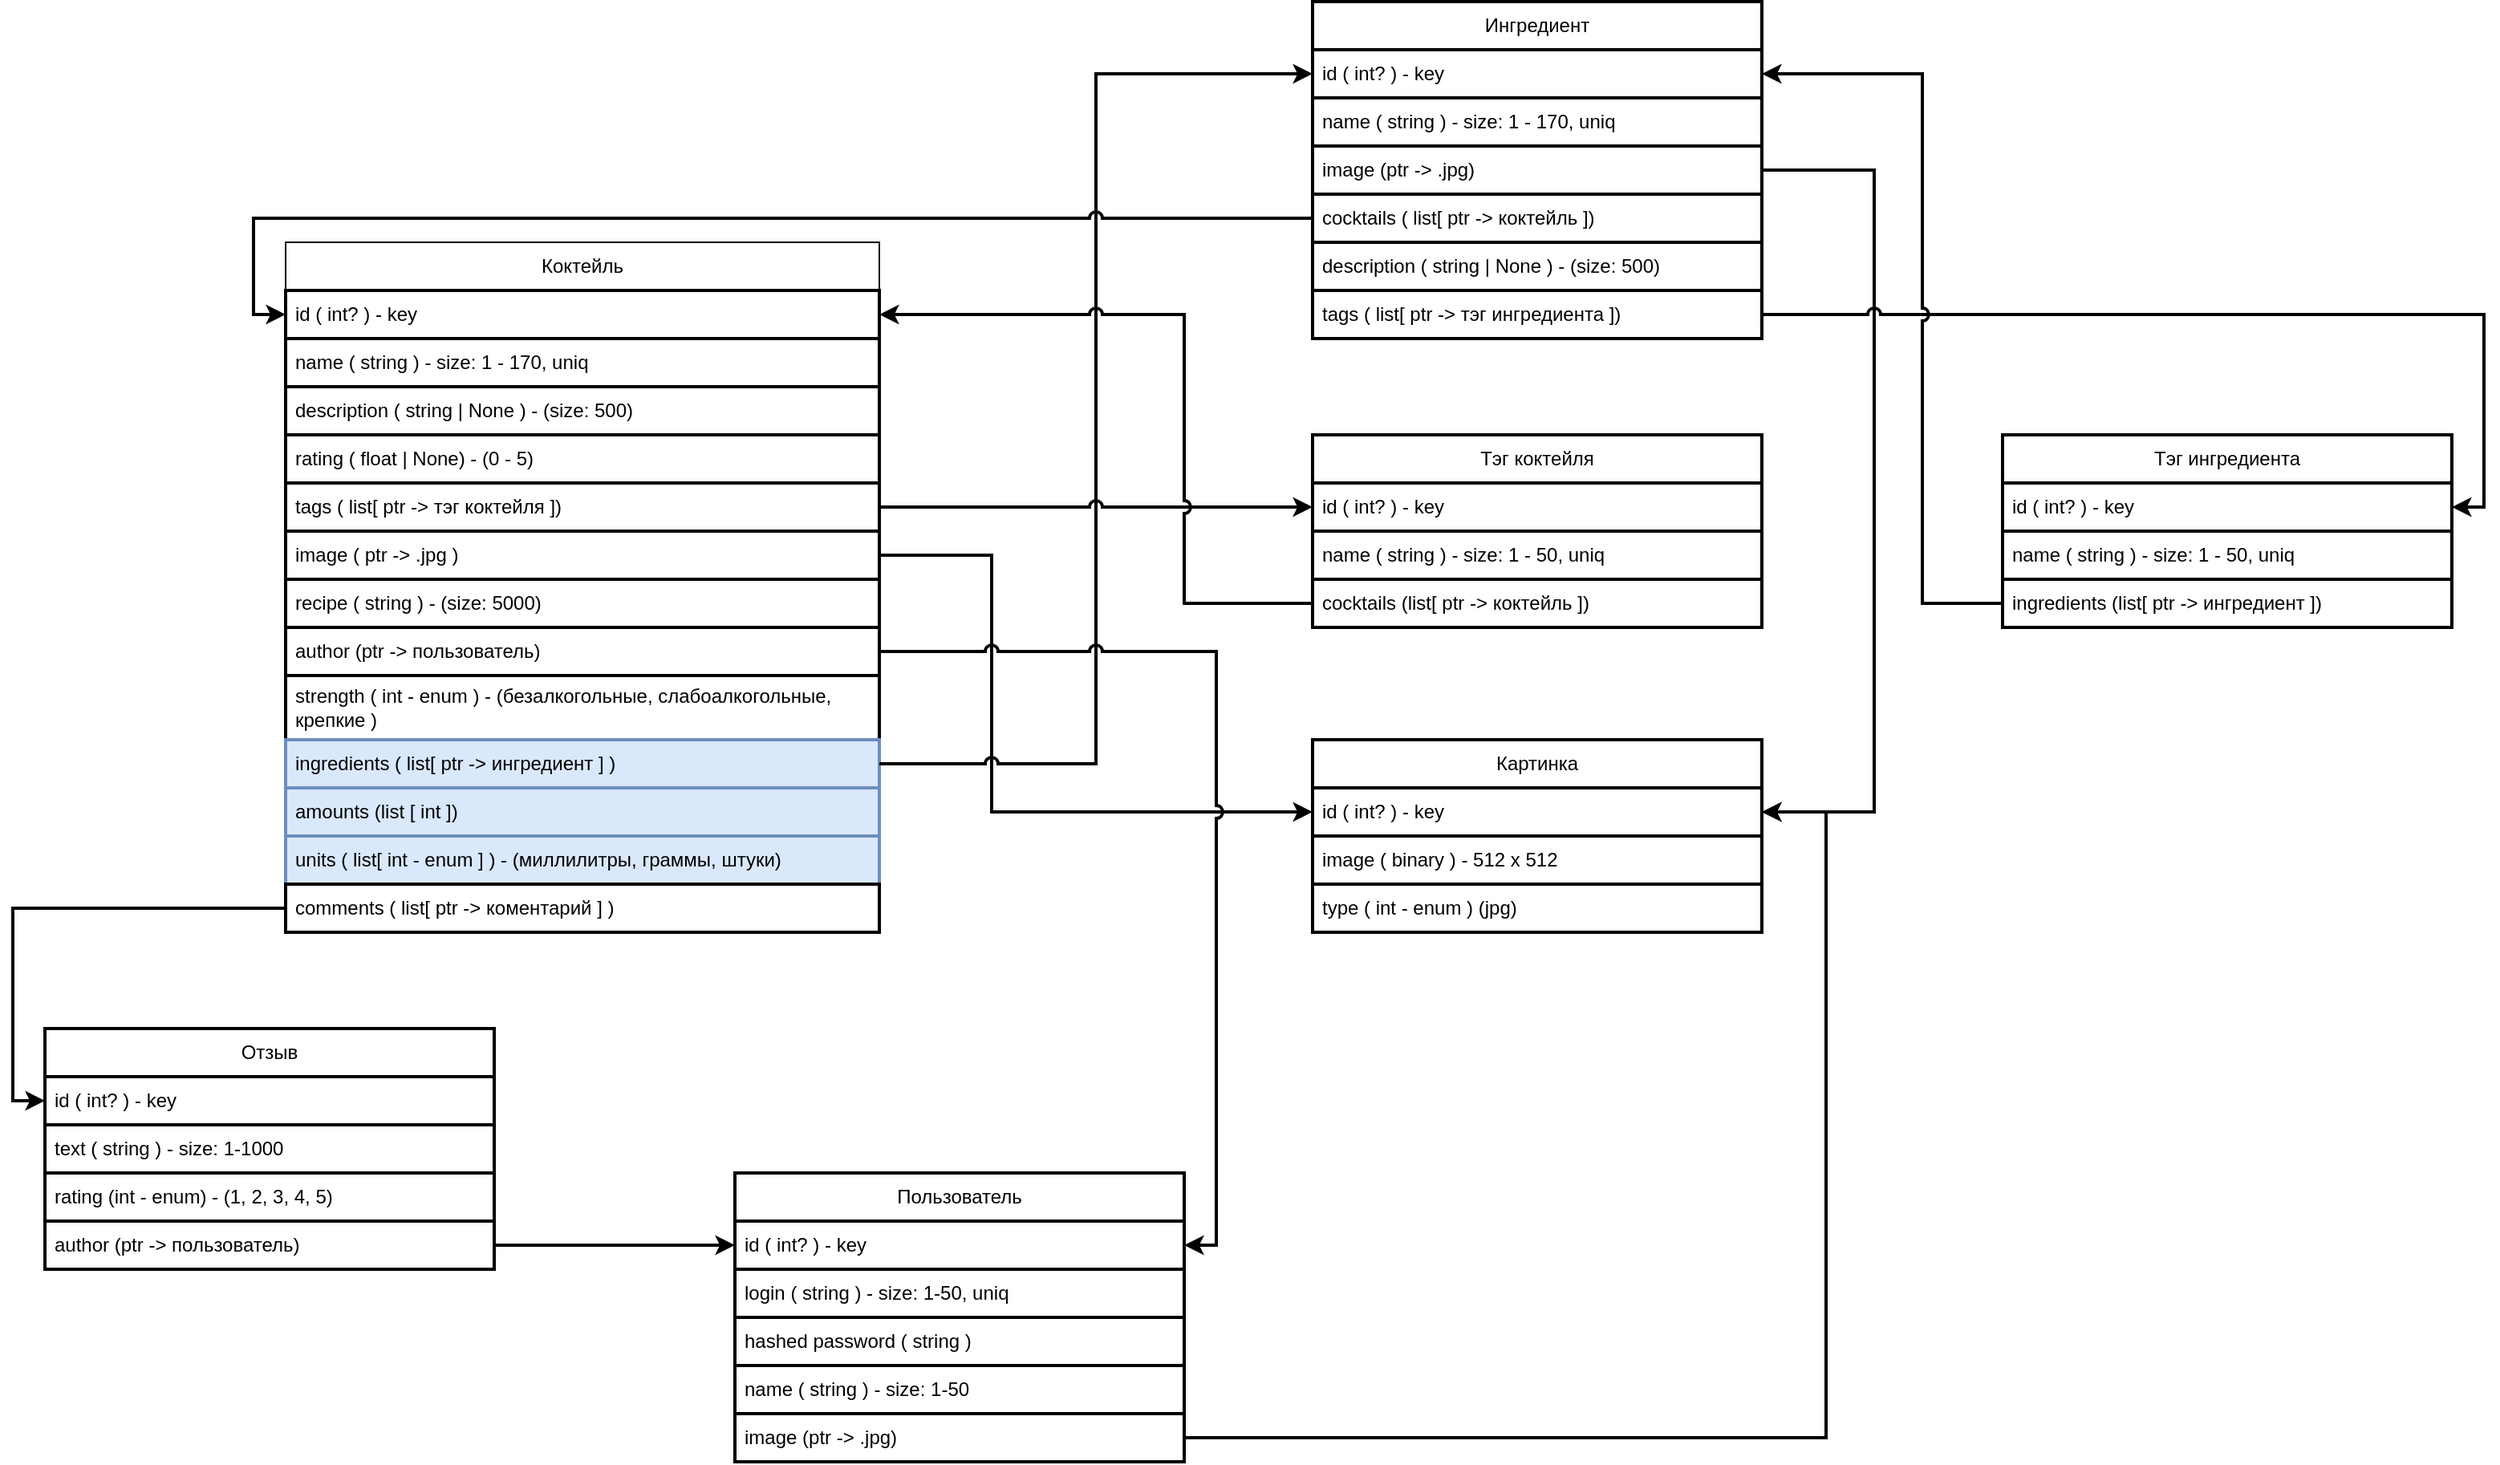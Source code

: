 <mxfile version="20.5.3" type="github">
  <diagram id="JApFqgbzi3h7nSJYrHyq" name="Страница 1">
    <mxGraphModel dx="1530" dy="1138" grid="1" gridSize="10" guides="1" tooltips="1" connect="1" arrows="1" fold="1" page="0" pageScale="1" pageWidth="827" pageHeight="1169" math="0" shadow="0">
      <root>
        <mxCell id="0" />
        <mxCell id="1" parent="0" />
        <mxCell id="ArU5SLrHxzi4ZpD2MnbE-1" value="Коктейль" style="swimlane;fontStyle=0;childLayout=stackLayout;horizontal=1;startSize=30;horizontalStack=0;resizeParent=1;resizeParentMax=0;resizeLast=0;collapsible=1;marginBottom=0;whiteSpace=wrap;html=1;" parent="1" vertex="1">
          <mxGeometry x="-70" y="-40" width="370" height="430" as="geometry" />
        </mxCell>
        <mxCell id="ArU5SLrHxzi4ZpD2MnbE-2" value="id ( int? ) - key" style="text;strokeColor=default;fillColor=none;align=left;verticalAlign=middle;spacingLeft=4;spacingRight=4;overflow=hidden;points=[[0,0.5],[1,0.5]];portConstraint=eastwest;rotatable=0;whiteSpace=wrap;html=1;strokeWidth=2;" parent="ArU5SLrHxzi4ZpD2MnbE-1" vertex="1">
          <mxGeometry y="30" width="370" height="30" as="geometry" />
        </mxCell>
        <mxCell id="ArU5SLrHxzi4ZpD2MnbE-14" value="name ( string ) - size: 1 - 170, uniq" style="text;strokeColor=default;fillColor=none;align=left;verticalAlign=middle;spacingLeft=4;spacingRight=4;overflow=hidden;points=[[0,0.5],[1,0.5]];portConstraint=eastwest;rotatable=0;whiteSpace=wrap;html=1;strokeWidth=2;" parent="ArU5SLrHxzi4ZpD2MnbE-1" vertex="1">
          <mxGeometry y="60" width="370" height="30" as="geometry" />
        </mxCell>
        <mxCell id="ArU5SLrHxzi4ZpD2MnbE-13" value="description ( string | None ) - (size: 500)&amp;nbsp;" style="text;strokeColor=default;fillColor=none;align=left;verticalAlign=middle;spacingLeft=4;spacingRight=4;overflow=hidden;points=[[0,0.5],[1,0.5]];portConstraint=eastwest;rotatable=0;whiteSpace=wrap;html=1;strokeWidth=2;" parent="ArU5SLrHxzi4ZpD2MnbE-1" vertex="1">
          <mxGeometry y="90" width="370" height="30" as="geometry" />
        </mxCell>
        <mxCell id="ArU5SLrHxzi4ZpD2MnbE-11" value="rating ( float | None) - (0 - 5)" style="text;strokeColor=default;fillColor=none;align=left;verticalAlign=middle;spacingLeft=4;spacingRight=4;overflow=hidden;points=[[0,0.5],[1,0.5]];portConstraint=eastwest;rotatable=0;whiteSpace=wrap;html=1;strokeWidth=2;" parent="ArU5SLrHxzi4ZpD2MnbE-1" vertex="1">
          <mxGeometry y="120" width="370" height="30" as="geometry" />
        </mxCell>
        <mxCell id="ArU5SLrHxzi4ZpD2MnbE-3" value="tags ( list[ ptr -&amp;gt; тэг коктейля ])" style="text;strokeColor=default;fillColor=none;align=left;verticalAlign=middle;spacingLeft=4;spacingRight=4;overflow=hidden;points=[[0,0.5],[1,0.5]];portConstraint=eastwest;rotatable=0;whiteSpace=wrap;html=1;strokeWidth=2;" parent="ArU5SLrHxzi4ZpD2MnbE-1" vertex="1">
          <mxGeometry y="150" width="370" height="30" as="geometry" />
        </mxCell>
        <mxCell id="ArU5SLrHxzi4ZpD2MnbE-4" value="image ( ptr -&amp;gt; .jpg )" style="text;strokeColor=default;fillColor=none;align=left;verticalAlign=middle;spacingLeft=4;spacingRight=4;overflow=hidden;points=[[0,0.5],[1,0.5]];portConstraint=eastwest;rotatable=0;whiteSpace=wrap;html=1;strokeWidth=2;" parent="ArU5SLrHxzi4ZpD2MnbE-1" vertex="1">
          <mxGeometry y="180" width="370" height="30" as="geometry" />
        </mxCell>
        <mxCell id="ArU5SLrHxzi4ZpD2MnbE-5" value="recipe ( string ) - (size: 5000)" style="text;strokeColor=default;fillColor=none;align=left;verticalAlign=middle;spacingLeft=4;spacingRight=4;overflow=hidden;points=[[0,0.5],[1,0.5]];portConstraint=eastwest;rotatable=0;whiteSpace=wrap;html=1;strokeWidth=2;" parent="ArU5SLrHxzi4ZpD2MnbE-1" vertex="1">
          <mxGeometry y="210" width="370" height="30" as="geometry" />
        </mxCell>
        <mxCell id="ArU5SLrHxzi4ZpD2MnbE-6" value="author (ptr -&amp;gt; пользователь)" style="text;strokeColor=default;fillColor=none;align=left;verticalAlign=middle;spacingLeft=4;spacingRight=4;overflow=hidden;points=[[0,0.5],[1,0.5]];portConstraint=eastwest;rotatable=0;whiteSpace=wrap;html=1;strokeWidth=2;" parent="ArU5SLrHxzi4ZpD2MnbE-1" vertex="1">
          <mxGeometry y="240" width="370" height="30" as="geometry" />
        </mxCell>
        <mxCell id="ArU5SLrHxzi4ZpD2MnbE-8" value="strength&amp;nbsp;( int - enum ) - (безалкогольные, слабоалкогольные, крепкие )" style="text;strokeColor=default;fillColor=none;align=left;verticalAlign=middle;spacingLeft=4;spacingRight=4;overflow=hidden;points=[[0,0.5],[1,0.5]];portConstraint=eastwest;rotatable=0;whiteSpace=wrap;html=1;strokeWidth=2;" parent="ArU5SLrHxzi4ZpD2MnbE-1" vertex="1">
          <mxGeometry y="270" width="370" height="40" as="geometry" />
        </mxCell>
        <mxCell id="ArU5SLrHxzi4ZpD2MnbE-10" value="ingredients ( list[ ptr -&amp;gt; ингредиент ] )" style="text;strokeColor=#6c8ebf;fillColor=#dae8fc;align=left;verticalAlign=middle;spacingLeft=4;spacingRight=4;overflow=hidden;points=[[0,0.5],[1,0.5]];portConstraint=eastwest;rotatable=0;whiteSpace=wrap;html=1;strokeWidth=2;" parent="ArU5SLrHxzi4ZpD2MnbE-1" vertex="1">
          <mxGeometry y="310" width="370" height="30" as="geometry" />
        </mxCell>
        <mxCell id="ArU5SLrHxzi4ZpD2MnbE-9" value="amounts (list [ int ])&amp;nbsp;" style="text;strokeColor=#6c8ebf;fillColor=#dae8fc;align=left;verticalAlign=middle;spacingLeft=4;spacingRight=4;overflow=hidden;points=[[0,0.5],[1,0.5]];portConstraint=eastwest;rotatable=0;whiteSpace=wrap;html=1;strokeWidth=2;" parent="ArU5SLrHxzi4ZpD2MnbE-1" vertex="1">
          <mxGeometry y="340" width="370" height="30" as="geometry" />
        </mxCell>
        <mxCell id="ArU5SLrHxzi4ZpD2MnbE-7" value="units ( list[ int - enum ] ) - (миллилитры, граммы, штуки)" style="text;strokeColor=#6c8ebf;fillColor=#dae8fc;align=left;verticalAlign=middle;spacingLeft=4;spacingRight=4;overflow=hidden;points=[[0,0.5],[1,0.5]];portConstraint=eastwest;rotatable=0;whiteSpace=wrap;html=1;strokeWidth=2;" parent="ArU5SLrHxzi4ZpD2MnbE-1" vertex="1">
          <mxGeometry y="370" width="370" height="30" as="geometry" />
        </mxCell>
        <mxCell id="ArU5SLrHxzi4ZpD2MnbE-12" value="comments ( list[ ptr -&amp;gt; коментарий ] )" style="text;strokeColor=default;fillColor=none;align=left;verticalAlign=middle;spacingLeft=4;spacingRight=4;overflow=hidden;points=[[0,0.5],[1,0.5]];portConstraint=eastwest;rotatable=0;whiteSpace=wrap;html=1;strokeWidth=2;" parent="ArU5SLrHxzi4ZpD2MnbE-1" vertex="1">
          <mxGeometry y="400" width="370" height="30" as="geometry" />
        </mxCell>
        <mxCell id="ArU5SLrHxzi4ZpD2MnbE-15" style="edgeStyle=orthogonalEdgeStyle;rounded=0;orthogonalLoop=1;jettySize=auto;html=1;entryX=0;entryY=0.5;entryDx=0;entryDy=0;strokeWidth=2;jumpStyle=arc;" parent="1" source="ArU5SLrHxzi4ZpD2MnbE-4" target="ArU5SLrHxzi4ZpD2MnbE-43" edge="1">
          <mxGeometry relative="1" as="geometry">
            <Array as="points">
              <mxPoint x="370" y="155" />
              <mxPoint x="370" y="315" />
            </Array>
          </mxGeometry>
        </mxCell>
        <mxCell id="ArU5SLrHxzi4ZpD2MnbE-16" style="edgeStyle=orthogonalEdgeStyle;rounded=0;orthogonalLoop=1;jettySize=auto;html=1;entryX=0;entryY=0.5;entryDx=0;entryDy=0;strokeWidth=2;jumpStyle=arc;" parent="1" source="ArU5SLrHxzi4ZpD2MnbE-12" target="ArU5SLrHxzi4ZpD2MnbE-30" edge="1">
          <mxGeometry relative="1" as="geometry" />
        </mxCell>
        <mxCell id="ArU5SLrHxzi4ZpD2MnbE-17" style="edgeStyle=orthogonalEdgeStyle;rounded=0;orthogonalLoop=1;jettySize=auto;html=1;entryX=0;entryY=0.5;entryDx=0;entryDy=0;strokeWidth=2;jumpStyle=arc;" parent="1" source="ArU5SLrHxzi4ZpD2MnbE-10" target="ArU5SLrHxzi4ZpD2MnbE-19" edge="1">
          <mxGeometry relative="1" as="geometry" />
        </mxCell>
        <object label="Ингредиент" id="ArU5SLrHxzi4ZpD2MnbE-18">
          <mxCell style="swimlane;fontStyle=0;childLayout=stackLayout;horizontal=1;startSize=30;horizontalStack=0;resizeParent=1;resizeParentMax=0;resizeLast=0;collapsible=1;marginBottom=0;whiteSpace=wrap;html=1;strokeColor=default;strokeWidth=2;" parent="1" vertex="1">
            <mxGeometry x="570" y="-190" width="280" height="180" as="geometry" />
          </mxCell>
        </object>
        <mxCell id="ArU5SLrHxzi4ZpD2MnbE-19" value="id ( int? ) - key" style="text;strokeColor=default;fillColor=none;align=left;verticalAlign=middle;spacingLeft=4;spacingRight=4;overflow=hidden;points=[[0,0.5],[1,0.5]];portConstraint=eastwest;rotatable=0;whiteSpace=wrap;html=1;strokeWidth=2;" parent="ArU5SLrHxzi4ZpD2MnbE-18" vertex="1">
          <mxGeometry y="30" width="280" height="30" as="geometry" />
        </mxCell>
        <mxCell id="ArU5SLrHxzi4ZpD2MnbE-20" value="name ( string ) - size: 1 - 170, uniq" style="text;strokeColor=default;fillColor=none;align=left;verticalAlign=middle;spacingLeft=4;spacingRight=4;overflow=hidden;points=[[0,0.5],[1,0.5]];portConstraint=eastwest;rotatable=0;whiteSpace=wrap;html=1;strokeWidth=2;" parent="ArU5SLrHxzi4ZpD2MnbE-18" vertex="1">
          <mxGeometry y="60" width="280" height="30" as="geometry" />
        </mxCell>
        <mxCell id="ArU5SLrHxzi4ZpD2MnbE-21" value="image (ptr -&amp;gt; .jpg)" style="text;strokeColor=default;fillColor=none;align=left;verticalAlign=middle;spacingLeft=4;spacingRight=4;overflow=hidden;points=[[0,0.5],[1,0.5]];portConstraint=eastwest;rotatable=0;whiteSpace=wrap;html=1;strokeWidth=2;" parent="ArU5SLrHxzi4ZpD2MnbE-18" vertex="1">
          <mxGeometry y="90" width="280" height="30" as="geometry" />
        </mxCell>
        <mxCell id="ArU5SLrHxzi4ZpD2MnbE-23" value="cocktails ( list[ ptr -&amp;gt; коктейль ])" style="text;strokeColor=default;fillColor=none;align=left;verticalAlign=middle;spacingLeft=4;spacingRight=4;overflow=hidden;points=[[0,0.5],[1,0.5]];portConstraint=eastwest;rotatable=0;whiteSpace=wrap;html=1;strokeWidth=2;" parent="ArU5SLrHxzi4ZpD2MnbE-18" vertex="1">
          <mxGeometry y="120" width="280" height="30" as="geometry" />
        </mxCell>
        <mxCell id="ArU5SLrHxzi4ZpD2MnbE-24" value="description ( string | None ) - (size: 500)" style="text;strokeColor=default;fillColor=none;align=left;verticalAlign=middle;spacingLeft=4;spacingRight=4;overflow=hidden;points=[[0,0.5],[1,0.5]];portConstraint=eastwest;rotatable=0;whiteSpace=wrap;html=1;strokeWidth=2;" parent="ArU5SLrHxzi4ZpD2MnbE-18" vertex="1">
          <mxGeometry y="150" width="280" height="30" as="geometry" />
        </mxCell>
        <mxCell id="ArU5SLrHxzi4ZpD2MnbE-25" value="Тэг коктейля" style="swimlane;fontStyle=0;childLayout=stackLayout;horizontal=1;startSize=30;horizontalStack=0;resizeParent=1;resizeParentMax=0;resizeLast=0;collapsible=1;marginBottom=0;whiteSpace=wrap;html=1;strokeColor=default;strokeWidth=2;" parent="1" vertex="1">
          <mxGeometry x="570" y="80" width="280" height="120" as="geometry" />
        </mxCell>
        <mxCell id="ArU5SLrHxzi4ZpD2MnbE-26" value="id ( int? ) - key" style="text;strokeColor=default;fillColor=none;align=left;verticalAlign=middle;spacingLeft=4;spacingRight=4;overflow=hidden;points=[[0,0.5],[1,0.5]];portConstraint=eastwest;rotatable=0;whiteSpace=wrap;html=1;strokeWidth=2;" parent="ArU5SLrHxzi4ZpD2MnbE-25" vertex="1">
          <mxGeometry y="30" width="280" height="30" as="geometry" />
        </mxCell>
        <mxCell id="ArU5SLrHxzi4ZpD2MnbE-27" value="name ( string ) - size: 1 - 50, uniq" style="text;strokeColor=default;fillColor=none;align=left;verticalAlign=middle;spacingLeft=4;spacingRight=4;overflow=hidden;points=[[0,0.5],[1,0.5]];portConstraint=eastwest;rotatable=0;whiteSpace=wrap;html=1;strokeWidth=2;" parent="ArU5SLrHxzi4ZpD2MnbE-25" vertex="1">
          <mxGeometry y="60" width="280" height="30" as="geometry" />
        </mxCell>
        <mxCell id="ArU5SLrHxzi4ZpD2MnbE-28" value="cocktails (list[ ptr -&amp;gt; коктейль ])" style="text;strokeColor=default;fillColor=none;align=left;verticalAlign=middle;spacingLeft=4;spacingRight=4;overflow=hidden;points=[[0,0.5],[1,0.5]];portConstraint=eastwest;rotatable=0;whiteSpace=wrap;html=1;strokeWidth=2;" parent="ArU5SLrHxzi4ZpD2MnbE-25" vertex="1">
          <mxGeometry y="90" width="280" height="30" as="geometry" />
        </mxCell>
        <mxCell id="ArU5SLrHxzi4ZpD2MnbE-29" value="Отзыв" style="swimlane;fontStyle=0;childLayout=stackLayout;horizontal=1;startSize=30;horizontalStack=0;resizeParent=1;resizeParentMax=0;resizeLast=0;collapsible=1;marginBottom=0;whiteSpace=wrap;html=1;strokeColor=default;strokeWidth=2;" parent="1" vertex="1">
          <mxGeometry x="-220" y="450" width="280" height="150" as="geometry" />
        </mxCell>
        <mxCell id="ArU5SLrHxzi4ZpD2MnbE-30" value="id ( int? ) - key" style="text;strokeColor=default;fillColor=none;align=left;verticalAlign=middle;spacingLeft=4;spacingRight=4;overflow=hidden;points=[[0,0.5],[1,0.5]];portConstraint=eastwest;rotatable=0;whiteSpace=wrap;html=1;strokeWidth=2;" parent="ArU5SLrHxzi4ZpD2MnbE-29" vertex="1">
          <mxGeometry y="30" width="280" height="30" as="geometry" />
        </mxCell>
        <mxCell id="ArU5SLrHxzi4ZpD2MnbE-31" value="text ( string ) - size: 1-1000" style="text;strokeColor=default;fillColor=none;align=left;verticalAlign=middle;spacingLeft=4;spacingRight=4;overflow=hidden;points=[[0,0.5],[1,0.5]];portConstraint=eastwest;rotatable=0;whiteSpace=wrap;html=1;strokeWidth=2;" parent="ArU5SLrHxzi4ZpD2MnbE-29" vertex="1">
          <mxGeometry y="60" width="280" height="30" as="geometry" />
        </mxCell>
        <mxCell id="ArU5SLrHxzi4ZpD2MnbE-32" value="rating (int - enum) - (1, 2, 3, 4, 5)" style="text;strokeColor=default;fillColor=none;align=left;verticalAlign=middle;spacingLeft=4;spacingRight=4;overflow=hidden;points=[[0,0.5],[1,0.5]];portConstraint=eastwest;rotatable=0;whiteSpace=wrap;html=1;strokeWidth=2;" parent="ArU5SLrHxzi4ZpD2MnbE-29" vertex="1">
          <mxGeometry y="90" width="280" height="30" as="geometry" />
        </mxCell>
        <mxCell id="ArU5SLrHxzi4ZpD2MnbE-33" value="author (ptr -&amp;gt; пользователь)&amp;nbsp;" style="text;strokeColor=default;fillColor=none;align=left;verticalAlign=middle;spacingLeft=4;spacingRight=4;overflow=hidden;points=[[0,0.5],[1,0.5]];portConstraint=eastwest;rotatable=0;whiteSpace=wrap;html=1;strokeWidth=2;" parent="ArU5SLrHxzi4ZpD2MnbE-29" vertex="1">
          <mxGeometry y="120" width="280" height="30" as="geometry" />
        </mxCell>
        <mxCell id="ArU5SLrHxzi4ZpD2MnbE-34" style="edgeStyle=orthogonalEdgeStyle;rounded=0;orthogonalLoop=1;jettySize=auto;html=1;entryX=0;entryY=0.5;entryDx=0;entryDy=0;strokeWidth=2;jumpStyle=arc;" parent="1" source="ArU5SLrHxzi4ZpD2MnbE-33" target="ArU5SLrHxzi4ZpD2MnbE-36" edge="1">
          <mxGeometry relative="1" as="geometry" />
        </mxCell>
        <mxCell id="ArU5SLrHxzi4ZpD2MnbE-35" value="Пользователь" style="swimlane;fontStyle=0;childLayout=stackLayout;horizontal=1;startSize=30;horizontalStack=0;resizeParent=1;resizeParentMax=0;resizeLast=0;collapsible=1;marginBottom=0;whiteSpace=wrap;html=1;strokeColor=default;strokeWidth=2;" parent="1" vertex="1">
          <mxGeometry x="210" y="540" width="280" height="180" as="geometry" />
        </mxCell>
        <mxCell id="ArU5SLrHxzi4ZpD2MnbE-36" value="id ( int? ) - key" style="text;strokeColor=default;fillColor=none;align=left;verticalAlign=middle;spacingLeft=4;spacingRight=4;overflow=hidden;points=[[0,0.5],[1,0.5]];portConstraint=eastwest;rotatable=0;whiteSpace=wrap;html=1;strokeWidth=2;" parent="ArU5SLrHxzi4ZpD2MnbE-35" vertex="1">
          <mxGeometry y="30" width="280" height="30" as="geometry" />
        </mxCell>
        <mxCell id="ArU5SLrHxzi4ZpD2MnbE-37" value="login ( string ) - size: 1-50, uniq" style="text;strokeColor=default;fillColor=none;align=left;verticalAlign=middle;spacingLeft=4;spacingRight=4;overflow=hidden;points=[[0,0.5],[1,0.5]];portConstraint=eastwest;rotatable=0;whiteSpace=wrap;html=1;strokeWidth=2;" parent="ArU5SLrHxzi4ZpD2MnbE-35" vertex="1">
          <mxGeometry y="60" width="280" height="30" as="geometry" />
        </mxCell>
        <mxCell id="ArU5SLrHxzi4ZpD2MnbE-38" value="hashed password ( string )" style="text;strokeColor=default;fillColor=none;align=left;verticalAlign=middle;spacingLeft=4;spacingRight=4;overflow=hidden;points=[[0,0.5],[1,0.5]];portConstraint=eastwest;rotatable=0;whiteSpace=wrap;html=1;strokeWidth=2;" parent="ArU5SLrHxzi4ZpD2MnbE-35" vertex="1">
          <mxGeometry y="90" width="280" height="30" as="geometry" />
        </mxCell>
        <mxCell id="ArU5SLrHxzi4ZpD2MnbE-39" value="name ( string ) - size: 1-50" style="text;strokeColor=default;fillColor=none;align=left;verticalAlign=middle;spacingLeft=4;spacingRight=4;overflow=hidden;points=[[0,0.5],[1,0.5]];portConstraint=eastwest;rotatable=0;whiteSpace=wrap;html=1;strokeWidth=2;" parent="ArU5SLrHxzi4ZpD2MnbE-35" vertex="1">
          <mxGeometry y="120" width="280" height="30" as="geometry" />
        </mxCell>
        <mxCell id="ArU5SLrHxzi4ZpD2MnbE-40" value="image (ptr -&amp;gt; .jpg)" style="text;strokeColor=default;fillColor=none;align=left;verticalAlign=middle;spacingLeft=4;spacingRight=4;overflow=hidden;points=[[0,0.5],[1,0.5]];portConstraint=eastwest;rotatable=0;whiteSpace=wrap;html=1;strokeWidth=2;" parent="ArU5SLrHxzi4ZpD2MnbE-35" vertex="1">
          <mxGeometry y="150" width="280" height="30" as="geometry" />
        </mxCell>
        <mxCell id="ArU5SLrHxzi4ZpD2MnbE-41" style="edgeStyle=orthogonalEdgeStyle;rounded=0;orthogonalLoop=1;jettySize=auto;html=1;entryX=1;entryY=0.5;entryDx=0;entryDy=0;strokeWidth=2;jumpStyle=arc;" parent="1" source="ArU5SLrHxzi4ZpD2MnbE-6" target="ArU5SLrHxzi4ZpD2MnbE-36" edge="1">
          <mxGeometry relative="1" as="geometry" />
        </mxCell>
        <mxCell id="ArU5SLrHxzi4ZpD2MnbE-42" value="Картинка" style="swimlane;fontStyle=0;childLayout=stackLayout;horizontal=1;startSize=30;horizontalStack=0;resizeParent=1;resizeParentMax=0;resizeLast=0;collapsible=1;marginBottom=0;whiteSpace=wrap;html=1;strokeColor=default;strokeWidth=2;" parent="1" vertex="1">
          <mxGeometry x="570" y="270" width="280" height="120" as="geometry" />
        </mxCell>
        <mxCell id="ArU5SLrHxzi4ZpD2MnbE-43" value="id ( int? ) - key" style="text;strokeColor=default;fillColor=none;align=left;verticalAlign=middle;spacingLeft=4;spacingRight=4;overflow=hidden;points=[[0,0.5],[1,0.5]];portConstraint=eastwest;rotatable=0;whiteSpace=wrap;html=1;strokeWidth=2;" parent="ArU5SLrHxzi4ZpD2MnbE-42" vertex="1">
          <mxGeometry y="30" width="280" height="30" as="geometry" />
        </mxCell>
        <mxCell id="ArU5SLrHxzi4ZpD2MnbE-44" value="image ( binary ) - 512 x 512" style="text;strokeColor=default;fillColor=none;align=left;verticalAlign=middle;spacingLeft=4;spacingRight=4;overflow=hidden;points=[[0,0.5],[1,0.5]];portConstraint=eastwest;rotatable=0;whiteSpace=wrap;html=1;strokeWidth=2;" parent="ArU5SLrHxzi4ZpD2MnbE-42" vertex="1">
          <mxGeometry y="60" width="280" height="30" as="geometry" />
        </mxCell>
        <mxCell id="yWVZdxW0HH2w5CFg2m8s-2" value="type ( int - enum ) (jpg)" style="text;strokeColor=default;fillColor=none;align=left;verticalAlign=middle;spacingLeft=4;spacingRight=4;overflow=hidden;points=[[0,0.5],[1,0.5]];portConstraint=eastwest;rotatable=0;whiteSpace=wrap;html=1;strokeWidth=2;" parent="ArU5SLrHxzi4ZpD2MnbE-42" vertex="1">
          <mxGeometry y="90" width="280" height="30" as="geometry" />
        </mxCell>
        <mxCell id="ArU5SLrHxzi4ZpD2MnbE-45" style="edgeStyle=orthogonalEdgeStyle;rounded=0;jumpStyle=arc;orthogonalLoop=1;jettySize=auto;html=1;entryX=0;entryY=0.5;entryDx=0;entryDy=0;strokeWidth=2;exitX=1;exitY=0.5;exitDx=0;exitDy=0;" parent="1" source="ArU5SLrHxzi4ZpD2MnbE-3" target="ArU5SLrHxzi4ZpD2MnbE-26" edge="1">
          <mxGeometry relative="1" as="geometry">
            <Array as="points">
              <mxPoint x="530" y="125" />
              <mxPoint x="530" y="125" />
            </Array>
            <mxPoint x="390" y="100" as="sourcePoint" />
          </mxGeometry>
        </mxCell>
        <mxCell id="7jpYK-QO_n5jPR724xmG-1" style="edgeStyle=orthogonalEdgeStyle;rounded=0;orthogonalLoop=1;jettySize=auto;html=1;entryX=1;entryY=0.5;entryDx=0;entryDy=0;strokeWidth=2;jumpStyle=arc;" parent="1" source="ArU5SLrHxzi4ZpD2MnbE-40" target="ArU5SLrHxzi4ZpD2MnbE-43" edge="1">
          <mxGeometry relative="1" as="geometry">
            <Array as="points">
              <mxPoint x="890" y="705" />
              <mxPoint x="890" y="315" />
            </Array>
          </mxGeometry>
        </mxCell>
        <mxCell id="7jpYK-QO_n5jPR724xmG-4" style="edgeStyle=orthogonalEdgeStyle;rounded=0;orthogonalLoop=1;jettySize=auto;html=1;strokeWidth=2;jumpStyle=arc;" parent="1" source="ArU5SLrHxzi4ZpD2MnbE-21" target="ArU5SLrHxzi4ZpD2MnbE-43" edge="1">
          <mxGeometry relative="1" as="geometry">
            <Array as="points">
              <mxPoint x="920" y="-85" />
              <mxPoint x="920" y="315" />
            </Array>
          </mxGeometry>
        </mxCell>
        <mxCell id="7jpYK-QO_n5jPR724xmG-5" style="edgeStyle=orthogonalEdgeStyle;rounded=0;jumpStyle=arc;orthogonalLoop=1;jettySize=auto;html=1;entryX=1;entryY=0.5;entryDx=0;entryDy=0;strokeWidth=2;" parent="1" source="ArU5SLrHxzi4ZpD2MnbE-28" target="ArU5SLrHxzi4ZpD2MnbE-2" edge="1">
          <mxGeometry relative="1" as="geometry">
            <Array as="points">
              <mxPoint x="490" y="185" />
              <mxPoint x="490" y="5" />
            </Array>
          </mxGeometry>
        </mxCell>
        <mxCell id="ThhrV7VXhv0uY6dGmdyG-1" value="Тэг ингредиента" style="swimlane;fontStyle=0;childLayout=stackLayout;horizontal=1;startSize=30;horizontalStack=0;resizeParent=1;resizeParentMax=0;resizeLast=0;collapsible=1;marginBottom=0;whiteSpace=wrap;html=1;strokeColor=default;strokeWidth=2;" vertex="1" parent="1">
          <mxGeometry x="1000" y="80" width="280" height="120" as="geometry" />
        </mxCell>
        <mxCell id="ThhrV7VXhv0uY6dGmdyG-2" value="id ( int? ) - key" style="text;strokeColor=default;fillColor=none;align=left;verticalAlign=middle;spacingLeft=4;spacingRight=4;overflow=hidden;points=[[0,0.5],[1,0.5]];portConstraint=eastwest;rotatable=0;whiteSpace=wrap;html=1;strokeWidth=2;" vertex="1" parent="ThhrV7VXhv0uY6dGmdyG-1">
          <mxGeometry y="30" width="280" height="30" as="geometry" />
        </mxCell>
        <mxCell id="ThhrV7VXhv0uY6dGmdyG-3" value="name ( string ) - size: 1 - 50, uniq" style="text;strokeColor=default;fillColor=none;align=left;verticalAlign=middle;spacingLeft=4;spacingRight=4;overflow=hidden;points=[[0,0.5],[1,0.5]];portConstraint=eastwest;rotatable=0;whiteSpace=wrap;html=1;strokeWidth=2;" vertex="1" parent="ThhrV7VXhv0uY6dGmdyG-1">
          <mxGeometry y="60" width="280" height="30" as="geometry" />
        </mxCell>
        <mxCell id="ThhrV7VXhv0uY6dGmdyG-4" value="ingredients (list[ ptr -&amp;gt; ингредиент ])" style="text;strokeColor=default;fillColor=none;align=left;verticalAlign=middle;spacingLeft=4;spacingRight=4;overflow=hidden;points=[[0,0.5],[1,0.5]];portConstraint=eastwest;rotatable=0;whiteSpace=wrap;html=1;strokeWidth=2;" vertex="1" parent="ThhrV7VXhv0uY6dGmdyG-1">
          <mxGeometry y="90" width="280" height="30" as="geometry" />
        </mxCell>
        <mxCell id="ThhrV7VXhv0uY6dGmdyG-9" style="edgeStyle=orthogonalEdgeStyle;rounded=0;jumpStyle=arc;orthogonalLoop=1;jettySize=auto;html=1;entryX=1;entryY=0.5;entryDx=0;entryDy=0;strokeWidth=2;" edge="1" parent="1" source="ThhrV7VXhv0uY6dGmdyG-5" target="ThhrV7VXhv0uY6dGmdyG-2">
          <mxGeometry relative="1" as="geometry" />
        </mxCell>
        <mxCell id="ThhrV7VXhv0uY6dGmdyG-5" value="&lt;span style=&quot;color: rgb(0, 0, 0); font-family: Helvetica; font-size: 12px; font-style: normal; font-variant-ligatures: normal; font-variant-caps: normal; font-weight: 400; letter-spacing: normal; orphans: 2; text-align: left; text-indent: 0px; text-transform: none; widows: 2; word-spacing: 0px; -webkit-text-stroke-width: 0px; background-color: rgb(255, 255, 255); text-decoration-thickness: initial; text-decoration-style: initial; text-decoration-color: initial; float: none; display: inline !important;&quot;&gt;tags ( list[ ptr -&amp;gt; тэг ингредиента ])&lt;/span&gt;" style="text;strokeColor=default;fillColor=none;align=left;verticalAlign=middle;spacingLeft=4;spacingRight=4;overflow=hidden;points=[[0,0.5],[1,0.5]];portConstraint=eastwest;rotatable=0;whiteSpace=wrap;html=1;strokeWidth=2;" vertex="1" parent="1">
          <mxGeometry x="570" y="-10" width="280" height="30" as="geometry" />
        </mxCell>
        <mxCell id="ThhrV7VXhv0uY6dGmdyG-6" style="edgeStyle=orthogonalEdgeStyle;rounded=0;orthogonalLoop=1;jettySize=auto;html=1;entryX=0;entryY=0.5;entryDx=0;entryDy=0;strokeWidth=2;jumpStyle=arc;" edge="1" parent="1" source="ArU5SLrHxzi4ZpD2MnbE-23" target="ArU5SLrHxzi4ZpD2MnbE-2">
          <mxGeometry relative="1" as="geometry" />
        </mxCell>
        <mxCell id="ThhrV7VXhv0uY6dGmdyG-8" style="edgeStyle=orthogonalEdgeStyle;rounded=0;jumpStyle=arc;orthogonalLoop=1;jettySize=auto;html=1;entryX=1;entryY=0.5;entryDx=0;entryDy=0;strokeWidth=2;" edge="1" parent="1" source="ThhrV7VXhv0uY6dGmdyG-4" target="ArU5SLrHxzi4ZpD2MnbE-19">
          <mxGeometry relative="1" as="geometry">
            <Array as="points">
              <mxPoint x="950" y="185" />
              <mxPoint x="950" y="-145" />
            </Array>
          </mxGeometry>
        </mxCell>
      </root>
    </mxGraphModel>
  </diagram>
</mxfile>
